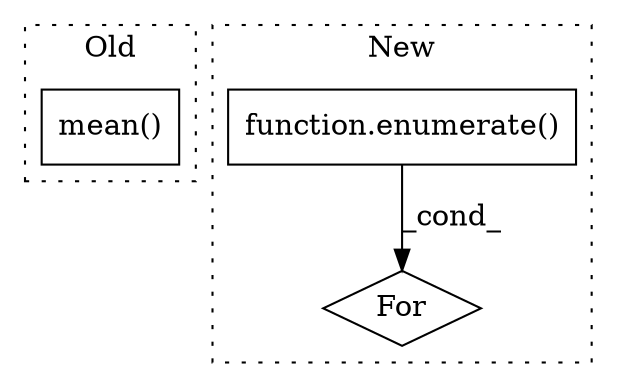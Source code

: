 digraph G {
subgraph cluster0 {
1 [label="mean()" a="75" s="804" l="10" shape="box"];
label = "Old";
style="dotted";
}
subgraph cluster1 {
2 [label="function.enumerate()" a="75" s="1034,1047" l="10,1" shape="box"];
3 [label="For" a="107" s="1009,1048" l="4,22" shape="diamond"];
label = "New";
style="dotted";
}
2 -> 3 [label="_cond_"];
}